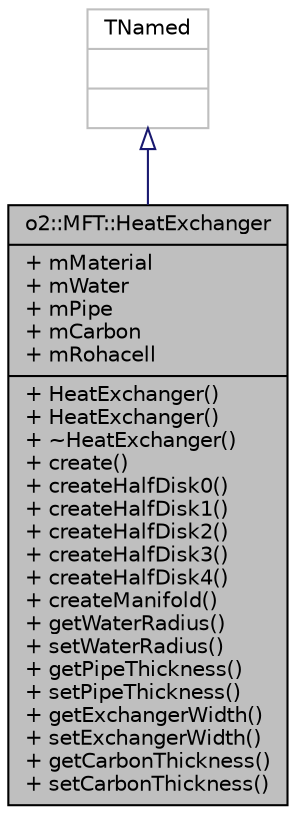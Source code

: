 digraph "o2::MFT::HeatExchanger"
{
 // INTERACTIVE_SVG=YES
  bgcolor="transparent";
  edge [fontname="Helvetica",fontsize="10",labelfontname="Helvetica",labelfontsize="10"];
  node [fontname="Helvetica",fontsize="10",shape=record];
  Node1 [label="{o2::MFT::HeatExchanger\n|+ mMaterial\l+ mWater\l+ mPipe\l+ mCarbon\l+ mRohacell\l|+ HeatExchanger()\l+ HeatExchanger()\l+ ~HeatExchanger()\l+ create()\l+ createHalfDisk0()\l+ createHalfDisk1()\l+ createHalfDisk2()\l+ createHalfDisk3()\l+ createHalfDisk4()\l+ createManifold()\l+ getWaterRadius()\l+ setWaterRadius()\l+ getPipeThickness()\l+ setPipeThickness()\l+ getExchangerWidth()\l+ setExchangerWidth()\l+ getCarbonThickness()\l+ setCarbonThickness()\l}",height=0.2,width=0.4,color="black", fillcolor="grey75", style="filled" fontcolor="black"];
  Node2 -> Node1 [dir="back",color="midnightblue",fontsize="10",style="solid",arrowtail="onormal",fontname="Helvetica"];
  Node2 [label="{TNamed\n||}",height=0.2,width=0.4,color="grey75"];
}
